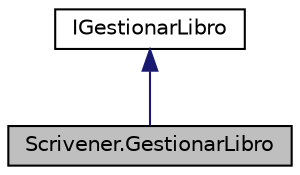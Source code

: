 digraph "Scrivener.GestionarLibro"
{
  edge [fontname="Helvetica",fontsize="10",labelfontname="Helvetica",labelfontsize="10"];
  node [fontname="Helvetica",fontsize="10",shape=record];
  Node1 [label="Scrivener.GestionarLibro",height=0.2,width=0.4,color="black", fillcolor="grey75", style="filled" fontcolor="black"];
  Node2 -> Node1 [dir="back",color="midnightblue",fontsize="10",style="solid",fontname="Helvetica"];
  Node2 [label="IGestionarLibro",height=0.2,width=0.4,color="black", fillcolor="white", style="filled",URL="$interface_scrivener_1_1_i_gestionar_libro.html"];
}
